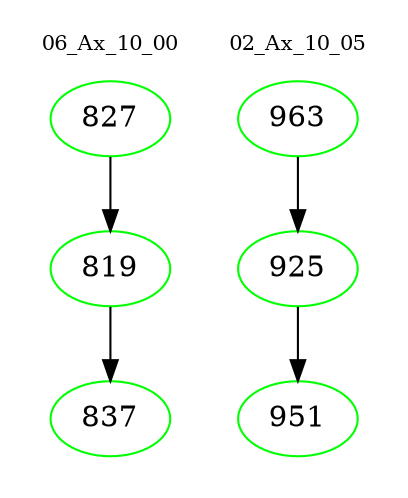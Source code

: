 digraph{
subgraph cluster_0 {
color = white
label = "06_Ax_10_00";
fontsize=10;
T0_827 [label="827", color="green"]
T0_827 -> T0_819 [color="black"]
T0_819 [label="819", color="green"]
T0_819 -> T0_837 [color="black"]
T0_837 [label="837", color="green"]
}
subgraph cluster_1 {
color = white
label = "02_Ax_10_05";
fontsize=10;
T1_963 [label="963", color="green"]
T1_963 -> T1_925 [color="black"]
T1_925 [label="925", color="green"]
T1_925 -> T1_951 [color="black"]
T1_951 [label="951", color="green"]
}
}
